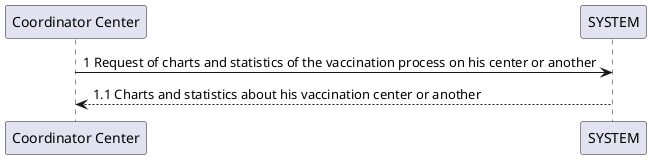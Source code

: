@startuml
'https://plantuml.com/sequence-diagram



"Coordinator Center" -> SYSTEM: 1 Request of charts and statistics of the vaccination process on his center or another
"Coordinator Center" <-- SYSTEM: 1.1 Charts and statistics about his vaccination center or another
@enduml